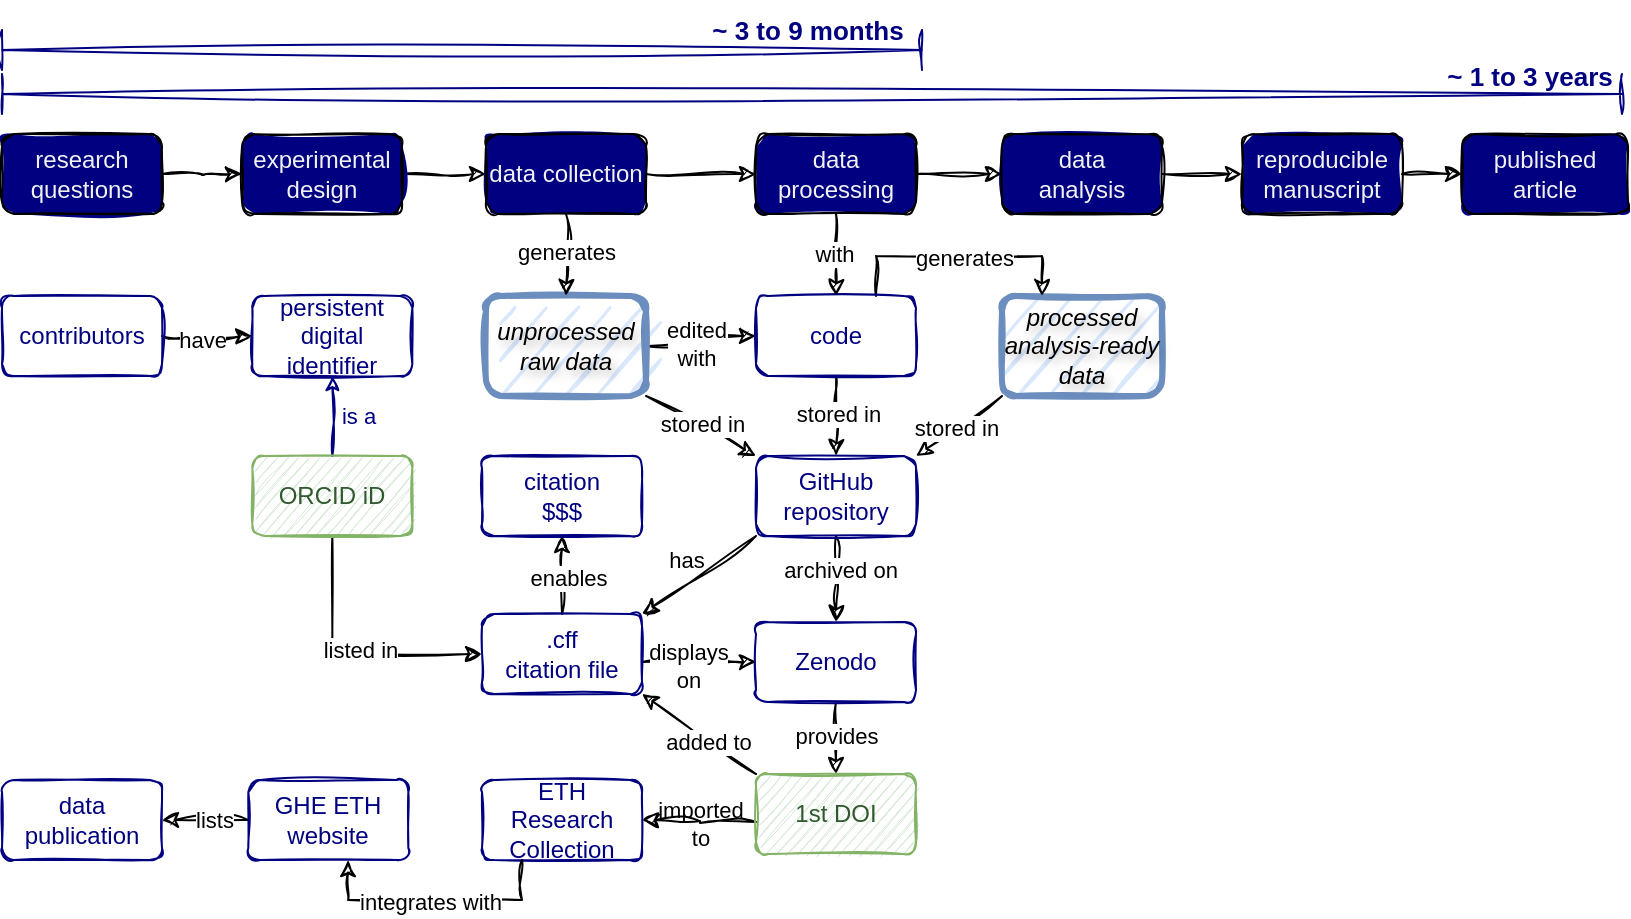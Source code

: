 <mxfile version="24.4.13" type="github">
  <diagram id="C5RBs43oDa-KdzZeNtuy" name="Page-1">
    <mxGraphModel dx="1026" dy="688" grid="1" gridSize="10" guides="1" tooltips="1" connect="1" arrows="1" fold="1" page="1" pageScale="1" pageWidth="827" pageHeight="1169" math="0" shadow="0">
      <root>
        <mxCell id="WIyWlLk6GJQsqaUBKTNV-0" />
        <object label="Step 12: color" id="2JBL8e-sjkAbcdYht8KX-297">
          <mxCell style="" parent="WIyWlLk6GJQsqaUBKTNV-0" visible="0" />
        </object>
        <mxCell id="zMdA1hKnQHKv-oM-DE0g-334" value="&lt;div&gt;GitHub&lt;/div&gt;&lt;div&gt;repository&lt;br&gt;&lt;/div&gt;" style="rounded=1;whiteSpace=wrap;html=1;fontSize=12;fontFamily=Helvetica;fillColor=#fff2cc;sketch=1;labelBackgroundColor=none;strokeColor=#d6b656;fillStyle=solid;" parent="2JBL8e-sjkAbcdYht8KX-297" vertex="1">
          <mxGeometry x="377" y="241" width="80" height="40" as="geometry" />
        </mxCell>
        <mxCell id="zMdA1hKnQHKv-oM-DE0g-335" value="ETH Research Collection" style="rounded=1;whiteSpace=wrap;html=1;fontSize=12;fontFamily=Helvetica;fillColor=#fff2cc;sketch=1;labelBackgroundColor=none;strokeColor=#d6b656;fillStyle=solid;" parent="2JBL8e-sjkAbcdYht8KX-297" vertex="1">
          <mxGeometry x="240" y="403" width="80" height="40" as="geometry" />
        </mxCell>
        <mxCell id="zMdA1hKnQHKv-oM-DE0g-336" value="&lt;div&gt;GHE ETH&lt;/div&gt;&lt;div&gt;website&lt;br&gt;&lt;/div&gt;" style="rounded=1;whiteSpace=wrap;html=1;fontSize=12;fontFamily=Helvetica;fillColor=#fff2cc;sketch=1;labelBackgroundColor=none;strokeColor=#d6b656;fillStyle=solid;" parent="2JBL8e-sjkAbcdYht8KX-297" vertex="1">
          <mxGeometry x="123.17" y="403" width="80" height="40" as="geometry" />
        </mxCell>
        <mxCell id="zMdA1hKnQHKv-oM-DE0g-337" value="Zenodo" style="rounded=1;whiteSpace=wrap;html=1;fontSize=12;fontFamily=Helvetica;fillColor=#fff2cc;sketch=1;labelBackgroundColor=none;strokeColor=#d6b656;fillStyle=solid;" parent="2JBL8e-sjkAbcdYht8KX-297" vertex="1">
          <mxGeometry x="377" y="324" width="80" height="40" as="geometry" />
        </mxCell>
        <mxCell id="lclyw9XXG6ALIdxsrvXb-9" value="&lt;div&gt;GitHub &amp;amp; Zenodo&lt;br&gt;&lt;/div&gt;" style="rounded=1;whiteSpace=wrap;html=1;fontSize=12;fontFamily=Helvetica;fillColor=#fff2cc;sketch=1;labelBackgroundColor=none;strokeColor=#d6b656;fillStyle=solid;" vertex="1" parent="2JBL8e-sjkAbcdYht8KX-297">
          <mxGeometry x="620" y="324" width="80" height="40" as="geometry" />
        </mxCell>
        <mxCell id="lclyw9XXG6ALIdxsrvXb-41" value="data availability statement" style="rounded=1;whiteSpace=wrap;html=1;fontSize=12;fontFamily=Helvetica;fillColor=#fff2cc;sketch=1;labelBackgroundColor=none;strokeColor=#d6b656;fillStyle=solid;" vertex="1" parent="2JBL8e-sjkAbcdYht8KX-297">
          <mxGeometry x="731.5" y="241" width="80" height="40" as="geometry" />
        </mxCell>
        <mxCell id="lclyw9XXG6ALIdxsrvXb-57" value="&lt;div&gt;stand-alone&lt;/div&gt;&lt;div&gt;website&lt;br&gt;&lt;/div&gt;" style="rounded=1;whiteSpace=wrap;html=1;fontSize=12;fontFamily=Helvetica;fillColor=#fff2cc;sketch=1;labelBackgroundColor=none;strokeColor=#d6b656;fillStyle=solid;" vertex="1" parent="2JBL8e-sjkAbcdYht8KX-297">
          <mxGeometry x="500" y="403" width="80" height="40" as="geometry" />
        </mxCell>
        <object label="Step 13: published article" id="lclyw9XXG6ALIdxsrvXb-19">
          <mxCell parent="WIyWlLk6GJQsqaUBKTNV-0" visible="0" />
        </object>
        <mxCell id="lclyw9XXG6ALIdxsrvXb-23" style="edgeStyle=orthogonalEdgeStyle;rounded=0;sketch=1;hachureGap=4;jiggle=2;curveFitting=1;orthogonalLoop=1;jettySize=auto;html=1;exitX=0.25;exitY=1;exitDx=0;exitDy=0;entryX=0.5;entryY=0;entryDx=0;entryDy=0;fontFamily=Helvetica;" edge="1" parent="lclyw9XXG6ALIdxsrvXb-19" target="lclyw9XXG6ALIdxsrvXb-25">
          <mxGeometry relative="1" as="geometry">
            <mxPoint x="750.75" y="120" as="sourcePoint" />
          </mxGeometry>
        </mxCell>
        <mxCell id="lclyw9XXG6ALIdxsrvXb-24" value="&lt;div&gt;receives&lt;/div&gt;" style="edgeLabel;html=1;align=center;verticalAlign=middle;resizable=0;points=[];sketch=1;hachureGap=4;jiggle=2;curveFitting=1;fontFamily=Helvetica;" vertex="1" connectable="0" parent="lclyw9XXG6ALIdxsrvXb-23">
          <mxGeometry x="-0.013" y="-1" relative="1" as="geometry">
            <mxPoint x="1" y="1" as="offset" />
          </mxGeometry>
        </mxCell>
        <mxCell id="lclyw9XXG6ALIdxsrvXb-25" value="&lt;div&gt;&lt;font color=&quot;#30592D&quot;&gt;3rd&lt;br&gt;&lt;/font&gt;&lt;/div&gt;&lt;div&gt;&lt;font color=&quot;#30592D&quot;&gt;DOI&lt;/font&gt;&lt;/div&gt;" style="rounded=1;whiteSpace=wrap;html=1;fontSize=12;fontFamily=Helvetica;fillColor=#d5e8d4;sketch=1;labelBackgroundColor=none;strokeColor=#82b366;" vertex="1" parent="lclyw9XXG6ALIdxsrvXb-19">
          <mxGeometry x="730" y="161" width="40" height="40" as="geometry" />
        </mxCell>
        <mxCell id="lclyw9XXG6ALIdxsrvXb-26" style="edgeStyle=orthogonalEdgeStyle;rounded=0;sketch=1;hachureGap=4;jiggle=2;curveFitting=1;orthogonalLoop=1;jettySize=auto;html=1;exitX=0.75;exitY=1;exitDx=0;exitDy=0;entryX=0.75;entryY=0;entryDx=0;entryDy=0;fontFamily=Helvetica;" edge="1" parent="lclyw9XXG6ALIdxsrvXb-19" target="lclyw9XXG6ALIdxsrvXb-30">
          <mxGeometry relative="1" as="geometry">
            <mxPoint x="792.25" y="120" as="sourcePoint" />
          </mxGeometry>
        </mxCell>
        <mxCell id="lclyw9XXG6ALIdxsrvXb-27" value="requires" style="edgeLabel;html=1;align=center;verticalAlign=middle;resizable=0;points=[];sketch=1;hachureGap=4;jiggle=2;curveFitting=1;fontFamily=Helvetica;" vertex="1" connectable="0" parent="lclyw9XXG6ALIdxsrvXb-26">
          <mxGeometry x="-0.176" y="2" relative="1" as="geometry">
            <mxPoint as="offset" />
          </mxGeometry>
        </mxCell>
        <mxCell id="lclyw9XXG6ALIdxsrvXb-28" value="" style="edgeStyle=orthogonalEdgeStyle;rounded=0;sketch=1;hachureGap=4;jiggle=2;curveFitting=1;orthogonalLoop=1;jettySize=auto;html=1;fontFamily=Helvetica;" edge="1" parent="lclyw9XXG6ALIdxsrvXb-19" source="lclyw9XXG6ALIdxsrvXb-30" target="lclyw9XXG6ALIdxsrvXb-33">
          <mxGeometry relative="1" as="geometry" />
        </mxCell>
        <mxCell id="lclyw9XXG6ALIdxsrvXb-29" value="has" style="edgeLabel;html=1;align=center;verticalAlign=middle;resizable=0;points=[];sketch=1;hachureGap=4;jiggle=2;curveFitting=1;fontFamily=Helvetica;" vertex="1" connectable="0" parent="lclyw9XXG6ALIdxsrvXb-28">
          <mxGeometry x="0.15" y="3" relative="1" as="geometry">
            <mxPoint as="offset" />
          </mxGeometry>
        </mxCell>
        <mxCell id="lclyw9XXG6ALIdxsrvXb-30" value="data availability statement" style="rounded=1;whiteSpace=wrap;html=1;fontSize=12;fontFamily=Helvetica;fillColor=none;sketch=1;labelBackgroundColor=none;strokeColor=#000080;fillStyle=zigzag;fontColor=#000080;" vertex="1" parent="lclyw9XXG6ALIdxsrvXb-19">
          <mxGeometry x="732" y="241" width="80" height="40" as="geometry" />
        </mxCell>
        <mxCell id="lclyw9XXG6ALIdxsrvXb-31" style="edgeStyle=orthogonalEdgeStyle;rounded=0;sketch=1;hachureGap=4;jiggle=2;curveFitting=1;orthogonalLoop=1;jettySize=auto;html=1;exitX=0.5;exitY=1;exitDx=0;exitDy=0;entryX=0.5;entryY=1;entryDx=0;entryDy=0;fontFamily=Architects Daughter;fontSource=https%3A%2F%2Ffonts.googleapis.com%2Fcss%3Ffamily%3DArchitects%2BDaughter;" edge="1" parent="lclyw9XXG6ALIdxsrvXb-19" source="lclyw9XXG6ALIdxsrvXb-33">
          <mxGeometry relative="1" as="geometry">
            <mxPoint x="417" y="440" as="targetPoint" />
            <Array as="points">
              <mxPoint x="770" y="460" />
              <mxPoint x="417" y="460" />
            </Array>
          </mxGeometry>
        </mxCell>
        <mxCell id="lclyw9XXG6ALIdxsrvXb-32" value="to" style="edgeLabel;html=1;align=center;verticalAlign=middle;resizable=0;points=[];sketch=1;hachureGap=4;jiggle=2;curveFitting=1;fontFamily=Helvetica;" vertex="1" connectable="0" parent="lclyw9XXG6ALIdxsrvXb-31">
          <mxGeometry x="-0.791" y="2" relative="1" as="geometry">
            <mxPoint x="9" as="offset" />
          </mxGeometry>
        </mxCell>
        <mxCell id="lclyw9XXG6ALIdxsrvXb-33" value="reference &amp;amp; citation" style="rounded=1;whiteSpace=wrap;html=1;fontSize=12;fontFamily=Helvetica;fillColor=none;sketch=1;labelBackgroundColor=none;strokeColor=#000080;fillStyle=zigzag;fontColor=#000080;" vertex="1" parent="lclyw9XXG6ALIdxsrvXb-19">
          <mxGeometry x="730" y="324" width="80" height="40" as="geometry" />
        </mxCell>
        <mxCell id="lclyw9XXG6ALIdxsrvXb-38" style="edgeStyle=orthogonalEdgeStyle;rounded=0;sketch=1;hachureGap=4;jiggle=2;curveFitting=1;orthogonalLoop=1;jettySize=auto;html=1;exitX=0.5;exitY=1;exitDx=0;exitDy=0;entryX=0.5;entryY=1;entryDx=0;entryDy=0;fontFamily=Architects Daughter;fontSource=https%3A%2F%2Ffonts.googleapis.com%2Fcss%3Ffamily%3DArchitects%2BDaughter;" edge="1" parent="lclyw9XXG6ALIdxsrvXb-19">
          <mxGeometry relative="1" as="geometry">
            <mxPoint x="770" y="364" as="sourcePoint" />
            <mxPoint x="660" y="443" as="targetPoint" />
            <Array as="points">
              <mxPoint x="770" y="460" />
              <mxPoint x="661" y="460" />
            </Array>
          </mxGeometry>
        </mxCell>
        <object label="Step 12: GitHub" id="2JBL8e-sjkAbcdYht8KX-281">
          <mxCell style="" parent="WIyWlLk6GJQsqaUBKTNV-0" visible="0" />
        </object>
        <mxCell id="zMdA1hKnQHKv-oM-DE0g-435" value="&lt;font color=&quot;#30592D&quot;&gt;2nd DOI&lt;/font&gt;" style="rounded=1;whiteSpace=wrap;html=1;fontSize=12;fontFamily=Helvetica;fillColor=#d5e8d4;sketch=1;labelBackgroundColor=none;strokeColor=#82b366;fontColor=#000000;" parent="2JBL8e-sjkAbcdYht8KX-281" vertex="1">
          <mxGeometry x="620" y="403" width="80" height="40" as="geometry" />
        </mxCell>
        <mxCell id="zMdA1hKnQHKv-oM-DE0g-436" value="" style="edgeStyle=orthogonalEdgeStyle;rounded=0;sketch=1;hachureGap=4;jiggle=2;curveFitting=1;orthogonalLoop=1;jettySize=auto;html=1;fontFamily=Helvetica;" parent="2JBL8e-sjkAbcdYht8KX-281" target="zMdA1hKnQHKv-oM-DE0g-435" edge="1">
          <mxGeometry relative="1" as="geometry">
            <mxPoint x="660" y="364" as="sourcePoint" />
          </mxGeometry>
        </mxCell>
        <mxCell id="lclyw9XXG6ALIdxsrvXb-6" value="&lt;font face=&quot;Helvetica&quot;&gt;provides&lt;/font&gt;" style="edgeLabel;html=1;align=center;verticalAlign=middle;resizable=0;points=[];sketch=1;hachureGap=4;jiggle=2;curveFitting=1;fontFamily=Architects Daughter;fontSource=https%3A%2F%2Ffonts.googleapis.com%2Fcss%3Ffamily%3DArchitects%2BDaughter;" vertex="1" connectable="0" parent="zMdA1hKnQHKv-oM-DE0g-436">
          <mxGeometry x="-0.122" y="-1" relative="1" as="geometry">
            <mxPoint as="offset" />
          </mxGeometry>
        </mxCell>
        <mxCell id="lclyw9XXG6ALIdxsrvXb-34" value="&lt;div&gt;GitHub &amp;amp; Zenodo&lt;br&gt;&lt;/div&gt;" style="rounded=1;whiteSpace=wrap;html=1;fontSize=12;fontFamily=Helvetica;fillColor=none;sketch=1;labelBackgroundColor=none;strokeColor=#000080;fillStyle=zigzag;fontColor=#000080;" vertex="1" parent="2JBL8e-sjkAbcdYht8KX-281">
          <mxGeometry x="620" y="324" width="80" height="40" as="geometry" />
        </mxCell>
        <mxCell id="lclyw9XXG6ALIdxsrvXb-35" value="" style="edgeStyle=orthogonalEdgeStyle;rounded=0;sketch=1;hachureGap=4;jiggle=2;curveFitting=1;orthogonalLoop=1;jettySize=auto;html=1;fontFamily=Architects Daughter;fontSource=https%3A%2F%2Ffonts.googleapis.com%2Fcss%3Ffamily%3DArchitects%2BDaughter;" edge="1" parent="2JBL8e-sjkAbcdYht8KX-281">
          <mxGeometry relative="1" as="geometry">
            <mxPoint x="660" y="291" as="sourcePoint" />
            <mxPoint x="660" y="324" as="targetPoint" />
          </mxGeometry>
        </mxCell>
        <mxCell id="lclyw9XXG6ALIdxsrvXb-36" value="&lt;font face=&quot;Helvetica&quot;&gt;published with&lt;/font&gt;" style="edgeLabel;html=1;align=center;verticalAlign=middle;resizable=0;points=[];sketch=1;hachureGap=4;jiggle=2;curveFitting=1;fontFamily=Architects Daughter;fontSource=https%3A%2F%2Ffonts.googleapis.com%2Fcss%3Ffamily%3DArchitects%2BDaughter;" vertex="1" connectable="0" parent="lclyw9XXG6ALIdxsrvXb-35">
          <mxGeometry x="0.277" y="1" relative="1" as="geometry">
            <mxPoint as="offset" />
          </mxGeometry>
        </mxCell>
        <object label="Step 11: final data" id="2JBL8e-sjkAbcdYht8KX-289">
          <mxCell style="" parent="WIyWlLk6GJQsqaUBKTNV-0" visible="0" />
        </object>
        <mxCell id="zMdA1hKnQHKv-oM-DE0g-438" value="" style="edgeStyle=orthogonalEdgeStyle;rounded=0;sketch=1;hachureGap=4;jiggle=2;curveFitting=1;orthogonalLoop=1;jettySize=auto;html=1;fontFamily=Helvetica;" parent="2JBL8e-sjkAbcdYht8KX-289" edge="1">
          <mxGeometry relative="1" as="geometry">
            <mxPoint x="540" y="120" as="sourcePoint" />
            <mxPoint x="540" y="161" as="targetPoint" />
          </mxGeometry>
        </mxCell>
        <mxCell id="zMdA1hKnQHKv-oM-DE0g-439" value="uses" style="edgeLabel;html=1;align=center;verticalAlign=middle;resizable=0;points=[];sketch=1;hachureGap=4;jiggle=2;curveFitting=1;fontFamily=Helvetica;" parent="zMdA1hKnQHKv-oM-DE0g-438" vertex="1" connectable="0">
          <mxGeometry x="-0.2" y="-1" relative="1" as="geometry">
            <mxPoint as="offset" />
          </mxGeometry>
        </mxCell>
        <mxCell id="zMdA1hKnQHKv-oM-DE0g-440" value="" style="edgeStyle=orthogonalEdgeStyle;rounded=0;sketch=1;hachureGap=4;jiggle=2;curveFitting=1;orthogonalLoop=1;jettySize=auto;html=1;fontFamily=Helvetica;" parent="2JBL8e-sjkAbcdYht8KX-289" target="zMdA1hKnQHKv-oM-DE0g-444" edge="1">
          <mxGeometry relative="1" as="geometry">
            <mxPoint x="660" y="120" as="sourcePoint" />
          </mxGeometry>
        </mxCell>
        <mxCell id="zMdA1hKnQHKv-oM-DE0g-441" value="displays" style="edgeLabel;html=1;align=center;verticalAlign=middle;resizable=0;points=[];sketch=1;hachureGap=4;jiggle=2;curveFitting=1;fontFamily=Helvetica;" parent="zMdA1hKnQHKv-oM-DE0g-440" vertex="1" connectable="0">
          <mxGeometry x="-0.067" y="-1" relative="1" as="geometry">
            <mxPoint as="offset" />
          </mxGeometry>
        </mxCell>
        <mxCell id="zMdA1hKnQHKv-oM-DE0g-442" style="edgeStyle=orthogonalEdgeStyle;rounded=0;sketch=1;hachureGap=4;jiggle=2;curveFitting=1;orthogonalLoop=1;jettySize=auto;html=1;exitX=0.75;exitY=1;exitDx=0;exitDy=0;entryX=0.25;entryY=1;entryDx=0;entryDy=0;fontFamily=Helvetica;" parent="2JBL8e-sjkAbcdYht8KX-289" target="zMdA1hKnQHKv-oM-DE0g-444" edge="1">
          <mxGeometry relative="1" as="geometry">
            <mxPoint x="560" y="211" as="sourcePoint" />
            <Array as="points">
              <mxPoint x="560" y="230" />
              <mxPoint x="640" y="230" />
            </Array>
          </mxGeometry>
        </mxCell>
        <mxCell id="zMdA1hKnQHKv-oM-DE0g-443" value="generates" style="edgeLabel;html=1;align=center;verticalAlign=middle;resizable=0;points=[];sketch=1;hachureGap=4;jiggle=2;curveFitting=1;fontFamily=Helvetica;" parent="zMdA1hKnQHKv-oM-DE0g-442" vertex="1" connectable="0">
          <mxGeometry y="1" relative="1" as="geometry">
            <mxPoint x="-5" y="1" as="offset" />
          </mxGeometry>
        </mxCell>
        <mxCell id="lclyw9XXG6ALIdxsrvXb-2" value="" style="edgeStyle=orthogonalEdgeStyle;rounded=0;sketch=1;hachureGap=4;jiggle=2;curveFitting=1;orthogonalLoop=1;jettySize=auto;html=1;fontFamily=Architects Daughter;fontSource=https%3A%2F%2Ffonts.googleapis.com%2Fcss%3Ffamily%3DArchitects%2BDaughter;" edge="1" parent="2JBL8e-sjkAbcdYht8KX-289" source="zMdA1hKnQHKv-oM-DE0g-444" target="zMdA1hKnQHKv-oM-DE0g-445">
          <mxGeometry relative="1" as="geometry" />
        </mxCell>
        <mxCell id="lclyw9XXG6ALIdxsrvXb-3" value="&lt;font face=&quot;Helvetica&quot;&gt;is&lt;/font&gt;" style="edgeLabel;html=1;align=center;verticalAlign=middle;resizable=0;points=[];sketch=1;hachureGap=4;jiggle=2;curveFitting=1;fontFamily=Architects Daughter;fontSource=https%3A%2F%2Ffonts.googleapis.com%2Fcss%3Ffamily%3DArchitects%2BDaughter;" vertex="1" connectable="0" parent="lclyw9XXG6ALIdxsrvXb-2">
          <mxGeometry x="-0.05" y="-1" relative="1" as="geometry">
            <mxPoint as="offset" />
          </mxGeometry>
        </mxCell>
        <mxCell id="zMdA1hKnQHKv-oM-DE0g-444" value="tables &amp;amp; plots &amp;amp; models" style="rounded=1;whiteSpace=wrap;html=1;fontSize=12;fontFamily=Helvetica;fillColor=none;sketch=1;labelBackgroundColor=none;strokeColor=#000080;fillStyle=zigzag;fontColor=#000080;" parent="2JBL8e-sjkAbcdYht8KX-289" vertex="1">
          <mxGeometry x="620" y="161" width="80" height="40" as="geometry" />
        </mxCell>
        <mxCell id="zMdA1hKnQHKv-oM-DE0g-445" value="final data underlying publication" style="rounded=1;whiteSpace=wrap;html=1;strokeWidth=3;fontSize=12;fontFamily=Helvetica;fillColor=#dae8fc;sketch=1;labelBackgroundColor=none;strokeColor=#6c8ebf;fontStyle=2;textShadow=1;" parent="2JBL8e-sjkAbcdYht8KX-289" vertex="1">
          <mxGeometry x="620" y="241" width="80" height="50" as="geometry" />
        </mxCell>
        <object label="Step 10: R data package&#xa;" id="2JBL8e-sjkAbcdYht8KX-261">
          <mxCell style="" parent="WIyWlLk6GJQsqaUBKTNV-0" visible="0" />
        </object>
        <mxCell id="2JBL8e-sjkAbcdYht8KX-264" value="" style="edgeStyle=none;shape=connector;rounded=1;sketch=1;jiggle=2;curveFitting=1;orthogonalLoop=1;jettySize=auto;html=1;labelBackgroundColor=default;strokeColor=#000080;fontFamily=Helvetica;fontSize=11;fontColor=#000080;endArrow=classic;startSize=5;endSize=5;" parent="2JBL8e-sjkAbcdYht8KX-261" edge="1">
          <mxGeometry relative="1" as="geometry">
            <mxPoint x="442" y="570" as="sourcePoint" />
          </mxGeometry>
        </mxCell>
        <mxCell id="2JBL8e-sjkAbcdYht8KX-265" value="&lt;div&gt;integrates&lt;/div&gt;&lt;div&gt;with&lt;br&gt;&lt;/div&gt;" style="edgeLabel;html=1;align=center;verticalAlign=middle;resizable=0;points=[];fontSize=11;fontFamily=Helvetica;fontColor=#000080;" parent="2JBL8e-sjkAbcdYht8KX-264" vertex="1" connectable="0">
          <mxGeometry x="-0.141" y="-3" relative="1" as="geometry">
            <mxPoint y="-23" as="offset" />
          </mxGeometry>
        </mxCell>
        <mxCell id="zMdA1hKnQHKv-oM-DE0g-341" value="" style="edgeStyle=orthogonalEdgeStyle;rounded=0;sketch=1;hachureGap=4;jiggle=2;curveFitting=1;orthogonalLoop=1;jettySize=auto;html=1;fontFamily=Helvetica;" parent="2JBL8e-sjkAbcdYht8KX-261" edge="1">
          <mxGeometry relative="1" as="geometry">
            <mxPoint x="540" y="280" as="sourcePoint" />
          </mxGeometry>
        </mxCell>
        <mxCell id="zMdA1hKnQHKv-oM-DE0g-344" value="" style="edgeStyle=orthogonalEdgeStyle;rounded=0;sketch=1;hachureGap=4;jiggle=2;curveFitting=1;orthogonalLoop=1;jettySize=auto;html=1;fontFamily=Helvetica;" parent="2JBL8e-sjkAbcdYht8KX-261" edge="1">
          <mxGeometry relative="1" as="geometry">
            <mxPoint x="540" y="364" as="sourcePoint" />
          </mxGeometry>
        </mxCell>
        <mxCell id="zMdA1hKnQHKv-oM-DE0g-367" value="" style="edgeStyle=orthogonalEdgeStyle;rounded=0;sketch=1;hachureGap=4;jiggle=2;curveFitting=1;orthogonalLoop=1;jettySize=auto;html=1;fontFamily=Architects Daughter;fontSource=https%3A%2F%2Ffonts.googleapis.com%2Fcss%3Ffamily%3DArchitects%2BDaughter;" parent="2JBL8e-sjkAbcdYht8KX-261" source="zMdA1hKnQHKv-oM-DE0g-358" target="zMdA1hKnQHKv-oM-DE0g-360" edge="1">
          <mxGeometry relative="1" as="geometry" />
        </mxCell>
        <mxCell id="zMdA1hKnQHKv-oM-DE0g-368" value="&lt;font face=&quot;Helvetica&quot;&gt;contains&lt;/font&gt;" style="edgeLabel;html=1;align=center;verticalAlign=middle;resizable=0;points=[];sketch=1;hachureGap=4;jiggle=2;curveFitting=1;fontFamily=Architects Daughter;fontSource=https%3A%2F%2Ffonts.googleapis.com%2Fcss%3Ffamily%3DArchitects%2BDaughter;" parent="zMdA1hKnQHKv-oM-DE0g-367" vertex="1" connectable="0">
          <mxGeometry x="-0.045" y="-4" relative="1" as="geometry">
            <mxPoint as="offset" />
          </mxGeometry>
        </mxCell>
        <mxCell id="zMdA1hKnQHKv-oM-DE0g-358" value="R data package" style="rounded=1;whiteSpace=wrap;html=1;fontSize=12;fontFamily=Helvetica;fillColor=none;sketch=1;labelBackgroundColor=none;strokeColor=#000080;fillStyle=zigzag;fontColor=#000080;" parent="2JBL8e-sjkAbcdYht8KX-261" vertex="1">
          <mxGeometry x="500" y="240" width="80" height="40" as="geometry" />
        </mxCell>
        <mxCell id="zMdA1hKnQHKv-oM-DE0g-369" value="" style="edgeStyle=orthogonalEdgeStyle;rounded=0;sketch=1;hachureGap=4;jiggle=2;curveFitting=1;orthogonalLoop=1;jettySize=auto;html=1;fontFamily=Architects Daughter;fontSource=https%3A%2F%2Ffonts.googleapis.com%2Fcss%3Ffamily%3DArchitects%2BDaughter;" parent="2JBL8e-sjkAbcdYht8KX-261" source="zMdA1hKnQHKv-oM-DE0g-360" target="zMdA1hKnQHKv-oM-DE0g-361" edge="1">
          <mxGeometry relative="1" as="geometry" />
        </mxCell>
        <mxCell id="zMdA1hKnQHKv-oM-DE0g-370" value="&lt;font face=&quot;Helvetica&quot;&gt;published as&lt;br&gt;&lt;/font&gt;" style="edgeLabel;html=1;align=center;verticalAlign=middle;resizable=0;points=[];sketch=1;hachureGap=4;jiggle=2;curveFitting=1;fontFamily=Architects Daughter;fontSource=https%3A%2F%2Ffonts.googleapis.com%2Fcss%3Ffamily%3DArchitects%2BDaughter;" parent="zMdA1hKnQHKv-oM-DE0g-369" vertex="1" connectable="0">
          <mxGeometry x="-0.268" relative="1" as="geometry">
            <mxPoint as="offset" />
          </mxGeometry>
        </mxCell>
        <mxCell id="zMdA1hKnQHKv-oM-DE0g-360" value="&lt;div&gt;metadata&lt;/div&gt;" style="rounded=1;whiteSpace=wrap;html=1;fontSize=12;fontFamily=Helvetica;fillColor=none;sketch=1;labelBackgroundColor=none;strokeColor=#000080;fillStyle=zigzag;fontColor=#000080;" parent="2JBL8e-sjkAbcdYht8KX-261" vertex="1">
          <mxGeometry x="500" y="324" width="80" height="40" as="geometry" />
        </mxCell>
        <mxCell id="zMdA1hKnQHKv-oM-DE0g-361" value="stand-alone&lt;br&gt;&lt;div&gt;website&lt;/div&gt;" style="rounded=1;whiteSpace=wrap;html=1;fontSize=12;fontFamily=Helvetica;fillColor=none;sketch=1;labelBackgroundColor=none;strokeColor=#000080;fillStyle=zigzag;fontColor=#000080;" parent="2JBL8e-sjkAbcdYht8KX-261" vertex="1">
          <mxGeometry x="500" y="403" width="80" height="40" as="geometry" />
        </mxCell>
        <object label="Step 9: ETH collection" id="2JBL8e-sjkAbcdYht8KX-271">
          <mxCell style="" parent="WIyWlLk6GJQsqaUBKTNV-0" />
        </object>
        <mxCell id="zMdA1hKnQHKv-oM-DE0g-416" value="&lt;div&gt;imported&lt;/div&gt;&lt;div&gt;to&lt;br&gt;&lt;/div&gt;" style="edgeLabel;html=1;align=center;verticalAlign=middle;resizable=0;points=[];sketch=1;hachureGap=4;jiggle=2;curveFitting=1;fontFamily=Helvetica;" parent="2JBL8e-sjkAbcdYht8KX-271" vertex="1" connectable="0">
          <mxGeometry x="349.004" y="424.491" as="geometry" />
        </mxCell>
        <mxCell id="zMdA1hKnQHKv-oM-DE0g-417" value="ETH Research Collection" style="rounded=1;whiteSpace=wrap;html=1;fontSize=12;fontFamily=Helvetica;fillColor=none;sketch=1;labelBackgroundColor=none;strokeColor=#000080;fillStyle=zigzag;fontColor=#000080;" parent="2JBL8e-sjkAbcdYht8KX-271" vertex="1">
          <mxGeometry x="240" y="403" width="80" height="40" as="geometry" />
        </mxCell>
        <mxCell id="zMdA1hKnQHKv-oM-DE0g-418" value="" style="edgeStyle=orthogonalEdgeStyle;rounded=0;sketch=1;hachureGap=4;jiggle=2;curveFitting=1;orthogonalLoop=1;jettySize=auto;html=1;fontFamily=Architects Daughter;fontSource=https%3A%2F%2Ffonts.googleapis.com%2Fcss%3Ffamily%3DArchitects%2BDaughter;" parent="2JBL8e-sjkAbcdYht8KX-271" source="zMdA1hKnQHKv-oM-DE0g-420" target="zMdA1hKnQHKv-oM-DE0g-421" edge="1">
          <mxGeometry relative="1" as="geometry" />
        </mxCell>
        <mxCell id="zMdA1hKnQHKv-oM-DE0g-419" value="&lt;font face=&quot;Helvetica&quot;&gt;lists&lt;/font&gt;" style="edgeLabel;html=1;align=center;verticalAlign=middle;resizable=0;points=[];sketch=1;hachureGap=4;jiggle=2;curveFitting=1;fontFamily=Architects Daughter;fontSource=https%3A%2F%2Ffonts.googleapis.com%2Fcss%3Ffamily%3DArchitects%2BDaughter;" parent="zMdA1hKnQHKv-oM-DE0g-418" vertex="1" connectable="0">
          <mxGeometry x="-0.204" relative="1" as="geometry">
            <mxPoint as="offset" />
          </mxGeometry>
        </mxCell>
        <mxCell id="zMdA1hKnQHKv-oM-DE0g-420" value="GHE ETH website" style="rounded=1;whiteSpace=wrap;html=1;fontSize=12;fontFamily=Helvetica;fillColor=none;sketch=1;labelBackgroundColor=none;strokeColor=#000080;fillStyle=zigzag;fontColor=#000080;" parent="2JBL8e-sjkAbcdYht8KX-271" vertex="1">
          <mxGeometry x="123.17" y="403" width="80" height="40" as="geometry" />
        </mxCell>
        <mxCell id="zMdA1hKnQHKv-oM-DE0g-421" value="data publication" style="rounded=1;whiteSpace=wrap;html=1;fontSize=12;fontFamily=Helvetica;fillColor=none;sketch=1;labelBackgroundColor=none;fontColor=#000080;strokeColor=#000080;" parent="2JBL8e-sjkAbcdYht8KX-271" vertex="1">
          <mxGeometry x="-5.684e-14" y="403" width="80" height="40" as="geometry" />
        </mxCell>
        <mxCell id="zMdA1hKnQHKv-oM-DE0g-422" style="edgeStyle=orthogonalEdgeStyle;rounded=0;sketch=1;hachureGap=4;jiggle=2;curveFitting=1;orthogonalLoop=1;jettySize=auto;html=1;exitX=0.25;exitY=1;exitDx=0;exitDy=0;entryX=0.623;entryY=1;entryDx=0;entryDy=0;entryPerimeter=0;fontFamily=Architects Daughter;fontSource=https%3A%2F%2Ffonts.googleapis.com%2Fcss%3Ffamily%3DArchitects%2BDaughter;" parent="2JBL8e-sjkAbcdYht8KX-271" source="zMdA1hKnQHKv-oM-DE0g-417" target="zMdA1hKnQHKv-oM-DE0g-420" edge="1">
          <mxGeometry relative="1" as="geometry" />
        </mxCell>
        <mxCell id="zMdA1hKnQHKv-oM-DE0g-423" value="&lt;font face=&quot;Helvetica&quot;&gt;integrates with&lt;/font&gt;" style="edgeLabel;html=1;align=center;verticalAlign=middle;resizable=0;points=[];sketch=1;hachureGap=4;jiggle=2;curveFitting=1;fontFamily=Architects Daughter;fontSource=https%3A%2F%2Ffonts.googleapis.com%2Fcss%3Ffamily%3DArchitects%2BDaughter;" parent="zMdA1hKnQHKv-oM-DE0g-422" vertex="1" connectable="0">
          <mxGeometry x="0.039" y="1" relative="1" as="geometry">
            <mxPoint as="offset" />
          </mxGeometry>
        </mxCell>
        <mxCell id="zMdA1hKnQHKv-oM-DE0g-424" value="" style="edgeStyle=orthogonalEdgeStyle;rounded=0;sketch=1;hachureGap=4;jiggle=2;curveFitting=1;orthogonalLoop=1;jettySize=auto;html=1;fontFamily=Helvetica;" parent="2JBL8e-sjkAbcdYht8KX-271" edge="1">
          <mxGeometry relative="1" as="geometry">
            <mxPoint x="377" y="424" as="sourcePoint" />
            <mxPoint x="320" y="423" as="targetPoint" />
          </mxGeometry>
        </mxCell>
        <object label="Step 8: Zenodo" id="2JBL8e-sjkAbcdYht8KX-243">
          <mxCell style="" parent="WIyWlLk6GJQsqaUBKTNV-0" />
        </object>
        <mxCell id="zMdA1hKnQHKv-oM-DE0g-163" value="" style="edgeStyle=orthogonalEdgeStyle;rounded=0;sketch=1;hachureGap=4;jiggle=2;curveFitting=1;orthogonalLoop=1;jettySize=auto;html=1;fontFamily=Helvetica;" parent="2JBL8e-sjkAbcdYht8KX-243" edge="1">
          <mxGeometry relative="1" as="geometry">
            <mxPoint x="660" y="291" as="sourcePoint" />
          </mxGeometry>
        </mxCell>
        <mxCell id="zMdA1hKnQHKv-oM-DE0g-104" value="" style="edgeStyle=orthogonalEdgeStyle;rounded=0;sketch=1;hachureGap=4;jiggle=2;curveFitting=1;orthogonalLoop=1;jettySize=auto;html=1;fontFamily=Helvetica;" parent="2JBL8e-sjkAbcdYht8KX-243" edge="1">
          <mxGeometry relative="1" as="geometry">
            <mxPoint x="125.17" y="181" as="targetPoint" />
          </mxGeometry>
        </mxCell>
        <mxCell id="zMdA1hKnQHKv-oM-DE0g-339" value="" style="edgeStyle=orthogonalEdgeStyle;rounded=0;sketch=1;hachureGap=4;jiggle=2;curveFitting=1;orthogonalLoop=1;jettySize=auto;html=1;fontFamily=Architects Daughter;fontSource=https%3A%2F%2Ffonts.googleapis.com%2Fcss%3Ffamily%3DArchitects%2BDaughter;" parent="2JBL8e-sjkAbcdYht8KX-243" source="zMdA1hKnQHKv-oM-DE0g-89" target="zMdA1hKnQHKv-oM-DE0g-330" edge="1">
          <mxGeometry relative="1" as="geometry" />
        </mxCell>
        <mxCell id="zMdA1hKnQHKv-oM-DE0g-340" value="provides" style="edgeLabel;html=1;align=center;verticalAlign=middle;resizable=0;points=[];sketch=1;hachureGap=4;jiggle=2;curveFitting=1;fontFamily=Helvetica;" parent="zMdA1hKnQHKv-oM-DE0g-339" vertex="1" connectable="0">
          <mxGeometry x="0.136" relative="1" as="geometry">
            <mxPoint as="offset" />
          </mxGeometry>
        </mxCell>
        <mxCell id="zMdA1hKnQHKv-oM-DE0g-89" value="Zenodo" style="rounded=1;whiteSpace=wrap;html=1;fontSize=12;fontFamily=Helvetica;fillColor=none;sketch=1;labelBackgroundColor=none;strokeColor=#000080;fillStyle=zigzag;fontColor=#000080;" parent="2JBL8e-sjkAbcdYht8KX-243" vertex="1">
          <mxGeometry x="377" y="324" width="80" height="40" as="geometry" />
        </mxCell>
        <mxCell id="zMdA1hKnQHKv-oM-DE0g-113" value="" style="edgeStyle=orthogonalEdgeStyle;rounded=0;sketch=1;hachureGap=4;jiggle=2;curveFitting=1;orthogonalLoop=1;jettySize=auto;html=1;fontFamily=Helvetica;" parent="2JBL8e-sjkAbcdYht8KX-243" target="zMdA1hKnQHKv-oM-DE0g-89" edge="1">
          <mxGeometry relative="1" as="geometry">
            <mxPoint x="320" y="344" as="sourcePoint" />
          </mxGeometry>
        </mxCell>
        <mxCell id="zMdA1hKnQHKv-oM-DE0g-373" style="edgeStyle=orthogonalEdgeStyle;rounded=0;sketch=1;hachureGap=4;jiggle=2;curveFitting=1;orthogonalLoop=1;jettySize=auto;html=1;exitX=0.25;exitY=1;exitDx=0;exitDy=0;entryX=0.5;entryY=1;entryDx=0;entryDy=0;fontFamily=Architects Daughter;fontSource=https%3A%2F%2Ffonts.googleapis.com%2Fcss%3Ffamily%3DArchitects%2BDaughter;" parent="2JBL8e-sjkAbcdYht8KX-243" edge="1">
          <mxGeometry relative="1" as="geometry">
            <mxPoint x="260" y="443" as="sourcePoint" />
            <Array as="points">
              <mxPoint x="280" y="443" />
              <mxPoint x="280" y="463" />
              <mxPoint x="163" y="463" />
            </Array>
          </mxGeometry>
        </mxCell>
        <mxCell id="zMdA1hKnQHKv-oM-DE0g-185" value="" style="edgeStyle=orthogonalEdgeStyle;rounded=0;sketch=1;hachureGap=4;jiggle=2;curveFitting=1;orthogonalLoop=1;jettySize=auto;html=1;fontFamily=Helvetica;" parent="2JBL8e-sjkAbcdYht8KX-243" edge="1">
          <mxGeometry relative="1" as="geometry">
            <mxPoint x="123.17" y="423" as="sourcePoint" />
          </mxGeometry>
        </mxCell>
        <mxCell id="zMdA1hKnQHKv-oM-DE0g-217" style="edgeStyle=orthogonalEdgeStyle;rounded=0;sketch=1;hachureGap=4;jiggle=2;curveFitting=1;orthogonalLoop=1;jettySize=auto;html=1;exitX=0.25;exitY=1;exitDx=0;exitDy=0;entryX=0.75;entryY=1;entryDx=0;entryDy=0;fontFamily=Helvetica;" parent="2JBL8e-sjkAbcdYht8KX-243" edge="1">
          <mxGeometry relative="1" as="geometry">
            <mxPoint x="260" y="435" as="sourcePoint" />
          </mxGeometry>
        </mxCell>
        <mxCell id="zMdA1hKnQHKv-oM-DE0g-218" value="integrates with" style="edgeLabel;html=1;align=center;verticalAlign=middle;resizable=0;points=[];sketch=1;hachureGap=4;jiggle=2;curveFitting=1;fontFamily=Helvetica;" parent="zMdA1hKnQHKv-oM-DE0g-217" vertex="1" connectable="0">
          <mxGeometry x="-0.115" y="-3" relative="1" as="geometry">
            <mxPoint as="offset" />
          </mxGeometry>
        </mxCell>
        <mxCell id="zMdA1hKnQHKv-oM-DE0g-330" value="&lt;div&gt;&lt;font color=&quot;#30592D&quot;&gt;1st DOI&lt;/font&gt;&lt;/div&gt;" style="rounded=1;whiteSpace=wrap;html=1;fontSize=12;fontFamily=Helvetica;fillColor=#d5e8d4;sketch=1;labelBackgroundColor=none;strokeColor=#82b366;fontColor=#000000;" parent="2JBL8e-sjkAbcdYht8KX-243" vertex="1">
          <mxGeometry x="377" y="400" width="80" height="40" as="geometry" />
        </mxCell>
        <mxCell id="zMdA1hKnQHKv-oM-DE0g-331" value="&lt;div&gt;displays&lt;/div&gt;&lt;div&gt;on&lt;br&gt;&lt;/div&gt;" style="edgeLabel;html=1;align=center;verticalAlign=middle;resizable=0;points=[];sketch=1;hachureGap=4;jiggle=2;curveFitting=1;fontFamily=Helvetica;" parent="2JBL8e-sjkAbcdYht8KX-243" vertex="1" connectable="0">
          <mxGeometry x="342.979" y="345.396" as="geometry" />
        </mxCell>
        <object label="Step 7: citations" id="2JBL8e-sjkAbcdYht8KX-236">
          <mxCell style="" parent="WIyWlLk6GJQsqaUBKTNV-0" />
        </object>
        <mxCell id="zMdA1hKnQHKv-oM-DE0g-323" value="&lt;div&gt;citation&lt;/div&gt;$$$" style="rounded=1;whiteSpace=wrap;html=1;fontSize=12;fontFamily=Helvetica;fillColor=none;sketch=1;labelBackgroundColor=none;strokeColor=#000080;fillStyle=zigzag;fontColor=#000080;" parent="2JBL8e-sjkAbcdYht8KX-236" vertex="1">
          <mxGeometry x="240" y="241" width="80" height="40" as="geometry" />
        </mxCell>
        <object label="Step 6: cff" id="2JBL8e-sjkAbcdYht8KX-225">
          <mxCell style="" parent="WIyWlLk6GJQsqaUBKTNV-0" />
        </object>
        <mxCell id="zMdA1hKnQHKv-oM-DE0g-106" value="" style="edgeStyle=orthogonalEdgeStyle;rounded=0;sketch=1;hachureGap=4;jiggle=2;curveFitting=1;orthogonalLoop=1;jettySize=auto;html=1;fontFamily=Helvetica;" parent="2JBL8e-sjkAbcdYht8KX-225" target="zMdA1hKnQHKv-oM-DE0g-89" edge="1">
          <mxGeometry relative="1" as="geometry">
            <mxPoint x="417" y="281" as="sourcePoint" />
          </mxGeometry>
        </mxCell>
        <mxCell id="lclyw9XXG6ALIdxsrvXb-60" value="&lt;font face=&quot;Helvetica&quot;&gt;archived on&lt;/font&gt;" style="edgeLabel;html=1;align=center;verticalAlign=middle;resizable=0;points=[];sketch=1;hachureGap=4;jiggle=2;curveFitting=1;fontFamily=Architects Daughter;fontSource=https%3A%2F%2Ffonts.googleapis.com%2Fcss%3Ffamily%3DArchitects%2BDaughter;" vertex="1" connectable="0" parent="zMdA1hKnQHKv-oM-DE0g-106">
          <mxGeometry x="-0.218" y="1" relative="1" as="geometry">
            <mxPoint as="offset" />
          </mxGeometry>
        </mxCell>
        <mxCell id="zMdA1hKnQHKv-oM-DE0g-308" value="" style="edgeStyle=none;shape=connector;rounded=1;sketch=1;jiggle=2;curveFitting=1;orthogonalLoop=1;jettySize=auto;html=1;labelBackgroundColor=default;strokeColor=#000080;fontFamily=Helvetica;fontSize=11;fontColor=#000080;endArrow=classic;startSize=5;endSize=5;" parent="2JBL8e-sjkAbcdYht8KX-225" source="zMdA1hKnQHKv-oM-DE0g-312" target="zMdA1hKnQHKv-oM-DE0g-313" edge="1">
          <mxGeometry relative="1" as="geometry" />
        </mxCell>
        <mxCell id="zMdA1hKnQHKv-oM-DE0g-309" value="is a" style="edgeLabel;html=1;align=center;verticalAlign=middle;resizable=0;points=[];fontSize=11;fontFamily=Helvetica;fontColor=#000080;" parent="zMdA1hKnQHKv-oM-DE0g-308" vertex="1" connectable="0">
          <mxGeometry x="0.036" relative="1" as="geometry">
            <mxPoint x="13" as="offset" />
          </mxGeometry>
        </mxCell>
        <mxCell id="lclyw9XXG6ALIdxsrvXb-44" style="edgeStyle=orthogonalEdgeStyle;rounded=0;sketch=1;hachureGap=4;jiggle=2;curveFitting=1;orthogonalLoop=1;jettySize=auto;html=1;exitX=0.5;exitY=1;exitDx=0;exitDy=0;entryX=0;entryY=0.5;entryDx=0;entryDy=0;fontFamily=Architects Daughter;fontSource=https%3A%2F%2Ffonts.googleapis.com%2Fcss%3Ffamily%3DArchitects%2BDaughter;" edge="1" parent="2JBL8e-sjkAbcdYht8KX-225" source="zMdA1hKnQHKv-oM-DE0g-312" target="zMdA1hKnQHKv-oM-DE0g-316">
          <mxGeometry relative="1" as="geometry" />
        </mxCell>
        <mxCell id="lclyw9XXG6ALIdxsrvXb-45" value="&lt;font face=&quot;Helvetica&quot;&gt;listed in&lt;/font&gt;" style="edgeLabel;html=1;align=center;verticalAlign=middle;resizable=0;points=[];sketch=1;hachureGap=4;jiggle=2;curveFitting=1;fontFamily=Architects Daughter;fontSource=https%3A%2F%2Ffonts.googleapis.com%2Fcss%3Ffamily%3DArchitects%2BDaughter;" vertex="1" connectable="0" parent="lclyw9XXG6ALIdxsrvXb-44">
          <mxGeometry x="0.088" y="2" relative="1" as="geometry">
            <mxPoint as="offset" />
          </mxGeometry>
        </mxCell>
        <mxCell id="zMdA1hKnQHKv-oM-DE0g-312" value="&lt;font color=&quot;#30592D&quot;&gt;ORCID iD&lt;/font&gt;" style="rounded=1;whiteSpace=wrap;html=1;fontSize=12;fontFamily=Helvetica;fillColor=#d5e8d4;sketch=1;labelBackgroundColor=none;fontColor=#000000;strokeColor=#82b366;" parent="2JBL8e-sjkAbcdYht8KX-225" vertex="1">
          <mxGeometry x="125.17" y="241" width="80" height="40" as="geometry" />
        </mxCell>
        <mxCell id="zMdA1hKnQHKv-oM-DE0g-313" value="persistent digital identifier" style="rounded=1;whiteSpace=wrap;html=1;fontSize=12;fontFamily=Helvetica;fillColor=none;sketch=1;labelBackgroundColor=none;fontColor=#000080;strokeColor=#000080;" parent="2JBL8e-sjkAbcdYht8KX-225" vertex="1">
          <mxGeometry x="125.17" y="161" width="80" height="40" as="geometry" />
        </mxCell>
        <mxCell id="zMdA1hKnQHKv-oM-DE0g-318" value="" style="edgeStyle=orthogonalEdgeStyle;rounded=0;sketch=1;hachureGap=4;jiggle=2;curveFitting=1;orthogonalLoop=1;jettySize=auto;html=1;fontFamily=Architects Daughter;fontSource=https%3A%2F%2Ffonts.googleapis.com%2Fcss%3Ffamily%3DArchitects%2BDaughter;" parent="2JBL8e-sjkAbcdYht8KX-225" target="zMdA1hKnQHKv-oM-DE0g-313" edge="1">
          <mxGeometry relative="1" as="geometry">
            <mxPoint x="80" y="181" as="sourcePoint" />
          </mxGeometry>
        </mxCell>
        <mxCell id="zMdA1hKnQHKv-oM-DE0g-319" value="have" style="edgeLabel;html=1;align=center;verticalAlign=middle;resizable=0;points=[];sketch=1;hachureGap=4;jiggle=2;curveFitting=1;fontFamily=Helvetica;" parent="zMdA1hKnQHKv-oM-DE0g-318" vertex="1" connectable="0">
          <mxGeometry x="-0.115" y="-1" relative="1" as="geometry">
            <mxPoint as="offset" />
          </mxGeometry>
        </mxCell>
        <mxCell id="lclyw9XXG6ALIdxsrvXb-53" style="edgeStyle=orthogonalEdgeStyle;rounded=0;sketch=1;hachureGap=4;jiggle=2;curveFitting=1;orthogonalLoop=1;jettySize=auto;html=1;exitX=0.5;exitY=0;exitDx=0;exitDy=0;entryX=0.5;entryY=1;entryDx=0;entryDy=0;fontFamily=Architects Daughter;fontSource=https%3A%2F%2Ffonts.googleapis.com%2Fcss%3Ffamily%3DArchitects%2BDaughter;" edge="1" parent="2JBL8e-sjkAbcdYht8KX-225" source="zMdA1hKnQHKv-oM-DE0g-316" target="zMdA1hKnQHKv-oM-DE0g-323">
          <mxGeometry relative="1" as="geometry" />
        </mxCell>
        <mxCell id="lclyw9XXG6ALIdxsrvXb-72" value="&lt;font face=&quot;Helvetica&quot;&gt;enables&lt;/font&gt;" style="edgeLabel;html=1;align=center;verticalAlign=middle;resizable=0;points=[];sketch=1;hachureGap=4;jiggle=2;curveFitting=1;fontFamily=Architects Daughter;fontSource=https%3A%2F%2Ffonts.googleapis.com%2Fcss%3Ffamily%3DArchitects%2BDaughter;" vertex="1" connectable="0" parent="lclyw9XXG6ALIdxsrvXb-53">
          <mxGeometry x="-0.077" y="-3" relative="1" as="geometry">
            <mxPoint as="offset" />
          </mxGeometry>
        </mxCell>
        <mxCell id="zMdA1hKnQHKv-oM-DE0g-316" value="&lt;div&gt;.cff&lt;/div&gt;&lt;div&gt;citation file&lt;br&gt;&lt;/div&gt;" style="rounded=1;whiteSpace=wrap;html=1;fontSize=12;fontFamily=Helvetica;fillColor=none;sketch=1;labelBackgroundColor=none;strokeColor=#000080;fillStyle=zigzag;fontColor=#000080;" parent="2JBL8e-sjkAbcdYht8KX-225" vertex="1">
          <mxGeometry x="240" y="320" width="80" height="40" as="geometry" />
        </mxCell>
        <mxCell id="zMdA1hKnQHKv-oM-DE0g-320" value="contributors" style="rounded=1;whiteSpace=wrap;html=1;fontSize=12;fontFamily=Helvetica;fillColor=none;sketch=1;labelBackgroundColor=none;fontColor=#000080;strokeColor=#000080;" parent="2JBL8e-sjkAbcdYht8KX-225" vertex="1">
          <mxGeometry y="161" width="80" height="40" as="geometry" />
        </mxCell>
        <mxCell id="lclyw9XXG6ALIdxsrvXb-49" value="&lt;font face=&quot;Helvetica&quot;&gt;has&lt;/font&gt;" style="edgeLabel;html=1;align=center;verticalAlign=middle;resizable=0;points=[];sketch=1;hachureGap=4;jiggle=2;curveFitting=1;fontFamily=Architects Daughter;fontSource=https%3A%2F%2Ffonts.googleapis.com%2Fcss%3Ffamily%3DArchitects%2BDaughter;" vertex="1" connectable="0" parent="2JBL8e-sjkAbcdYht8KX-225">
          <mxGeometry x="341.896" y="292.594" as="geometry" />
        </mxCell>
        <mxCell id="lclyw9XXG6ALIdxsrvXb-50" style="rounded=0;sketch=1;hachureGap=4;jiggle=2;curveFitting=1;orthogonalLoop=1;jettySize=auto;html=1;exitX=0;exitY=1;exitDx=0;exitDy=0;entryX=1;entryY=0;entryDx=0;entryDy=0;fontFamily=Architects Daughter;fontSource=https%3A%2F%2Ffonts.googleapis.com%2Fcss%3Ffamily%3DArchitects%2BDaughter;" edge="1" parent="2JBL8e-sjkAbcdYht8KX-225">
          <mxGeometry relative="1" as="geometry">
            <mxPoint x="377" y="281" as="sourcePoint" />
            <mxPoint x="320" y="320" as="targetPoint" />
          </mxGeometry>
        </mxCell>
        <mxCell id="lclyw9XXG6ALIdxsrvXb-54" style="rounded=0;sketch=1;hachureGap=4;jiggle=2;curveFitting=1;orthogonalLoop=1;jettySize=auto;html=1;exitX=0;exitY=0;exitDx=0;exitDy=0;entryX=1;entryY=1;entryDx=0;entryDy=0;fontFamily=Architects Daughter;fontSource=https%3A%2F%2Ffonts.googleapis.com%2Fcss%3Ffamily%3DArchitects%2BDaughter;" edge="1" parent="2JBL8e-sjkAbcdYht8KX-225" source="zMdA1hKnQHKv-oM-DE0g-330" target="zMdA1hKnQHKv-oM-DE0g-316">
          <mxGeometry relative="1" as="geometry" />
        </mxCell>
        <mxCell id="lclyw9XXG6ALIdxsrvXb-55" value="&lt;font face=&quot;Helvetica&quot;&gt;added to&lt;/font&gt;" style="edgeLabel;html=1;align=center;verticalAlign=middle;resizable=0;points=[];sketch=1;hachureGap=4;jiggle=2;curveFitting=1;fontFamily=Architects Daughter;fontSource=https%3A%2F%2Ffonts.googleapis.com%2Fcss%3Ffamily%3DArchitects%2BDaughter;" vertex="1" connectable="0" parent="lclyw9XXG6ALIdxsrvXb-54">
          <mxGeometry x="-0.172" y="1" relative="1" as="geometry">
            <mxPoint as="offset" />
          </mxGeometry>
        </mxCell>
        <object label="Step 5: GitHub" id="2JBL8e-sjkAbcdYht8KX-216">
          <mxCell style="" parent="WIyWlLk6GJQsqaUBKTNV-0" />
        </object>
        <mxCell id="zMdA1hKnQHKv-oM-DE0g-281" style="rounded=0;sketch=1;hachureGap=4;jiggle=2;curveFitting=1;orthogonalLoop=1;jettySize=auto;html=1;exitX=1;exitY=1;exitDx=0;exitDy=0;entryX=0;entryY=0;entryDx=0;entryDy=0;fontFamily=Helvetica;" parent="2JBL8e-sjkAbcdYht8KX-216" target="zMdA1hKnQHKv-oM-DE0g-287" edge="1">
          <mxGeometry relative="1" as="geometry">
            <mxPoint x="322" y="211" as="sourcePoint" />
          </mxGeometry>
        </mxCell>
        <mxCell id="zMdA1hKnQHKv-oM-DE0g-282" value="stored in" style="edgeLabel;html=1;align=center;verticalAlign=middle;resizable=0;points=[];sketch=1;hachureGap=4;jiggle=2;curveFitting=1;fontFamily=Helvetica;" parent="zMdA1hKnQHKv-oM-DE0g-281" vertex="1" connectable="0">
          <mxGeometry x="-0.029" y="1" relative="1" as="geometry">
            <mxPoint as="offset" />
          </mxGeometry>
        </mxCell>
        <mxCell id="zMdA1hKnQHKv-oM-DE0g-283" style="rounded=0;sketch=1;hachureGap=4;jiggle=2;curveFitting=1;orthogonalLoop=1;jettySize=auto;html=1;exitX=0;exitY=1;exitDx=0;exitDy=0;entryX=1;entryY=0;entryDx=0;entryDy=0;fontFamily=Helvetica;" parent="2JBL8e-sjkAbcdYht8KX-216" target="zMdA1hKnQHKv-oM-DE0g-287" edge="1">
          <mxGeometry relative="1" as="geometry">
            <mxPoint x="500" y="211" as="sourcePoint" />
          </mxGeometry>
        </mxCell>
        <mxCell id="zMdA1hKnQHKv-oM-DE0g-284" value="stored in" style="edgeLabel;html=1;align=center;verticalAlign=middle;resizable=0;points=[];sketch=1;hachureGap=4;jiggle=2;curveFitting=1;fontFamily=Helvetica;" parent="zMdA1hKnQHKv-oM-DE0g-283" vertex="1" connectable="0">
          <mxGeometry x="0.071" relative="1" as="geometry">
            <mxPoint as="offset" />
          </mxGeometry>
        </mxCell>
        <mxCell id="zMdA1hKnQHKv-oM-DE0g-285" value="" style="edgeStyle=orthogonalEdgeStyle;rounded=0;sketch=1;hachureGap=4;jiggle=2;curveFitting=1;orthogonalLoop=1;jettySize=auto;html=1;fontFamily=Helvetica;" parent="2JBL8e-sjkAbcdYht8KX-216" target="zMdA1hKnQHKv-oM-DE0g-287" edge="1">
          <mxGeometry relative="1" as="geometry">
            <mxPoint x="417" y="201" as="sourcePoint" />
          </mxGeometry>
        </mxCell>
        <mxCell id="zMdA1hKnQHKv-oM-DE0g-286" value="stored in" style="edgeLabel;html=1;align=center;verticalAlign=middle;resizable=0;points=[];sketch=1;hachureGap=4;jiggle=2;curveFitting=1;fontFamily=Helvetica;" parent="zMdA1hKnQHKv-oM-DE0g-285" vertex="1" connectable="0">
          <mxGeometry x="-0.05" relative="1" as="geometry">
            <mxPoint as="offset" />
          </mxGeometry>
        </mxCell>
        <mxCell id="zMdA1hKnQHKv-oM-DE0g-365" value="" style="edgeStyle=orthogonalEdgeStyle;rounded=0;sketch=1;hachureGap=4;jiggle=2;curveFitting=1;orthogonalLoop=1;jettySize=auto;html=1;fontFamily=Architects Daughter;fontSource=https%3A%2F%2Ffonts.googleapis.com%2Fcss%3Ffamily%3DArchitects%2BDaughter;" parent="2JBL8e-sjkAbcdYht8KX-216" source="zMdA1hKnQHKv-oM-DE0g-287" target="zMdA1hKnQHKv-oM-DE0g-358" edge="1">
          <mxGeometry relative="1" as="geometry" />
        </mxCell>
        <mxCell id="zMdA1hKnQHKv-oM-DE0g-366" value="&lt;font face=&quot;Helvetica&quot;&gt;hosts&lt;/font&gt;" style="edgeLabel;html=1;align=center;verticalAlign=middle;resizable=0;points=[];sketch=1;hachureGap=4;jiggle=2;curveFitting=1;fontFamily=Architects Daughter;fontSource=https%3A%2F%2Ffonts.googleapis.com%2Fcss%3Ffamily%3DArchitects%2BDaughter;" parent="zMdA1hKnQHKv-oM-DE0g-365" vertex="1" connectable="0">
          <mxGeometry x="-0.209" y="-2" relative="1" as="geometry">
            <mxPoint as="offset" />
          </mxGeometry>
        </mxCell>
        <mxCell id="zMdA1hKnQHKv-oM-DE0g-287" value="&lt;div&gt;GitHub&lt;/div&gt;&lt;div&gt;repository&lt;/div&gt;" style="rounded=1;whiteSpace=wrap;html=1;fontSize=12;fontFamily=Helvetica;fillColor=none;sketch=1;labelBackgroundColor=none;strokeColor=#000080;fillStyle=zigzag;fontColor=#000080;" parent="2JBL8e-sjkAbcdYht8KX-216" vertex="1">
          <mxGeometry x="377" y="241" width="80" height="40" as="geometry" />
        </mxCell>
        <object label="Step 4: data processing" id="lclyw9XXG6ALIdxsrvXb-61">
          <mxCell parent="WIyWlLk6GJQsqaUBKTNV-0" />
        </object>
        <mxCell id="lclyw9XXG6ALIdxsrvXb-62" value="" style="edgeStyle=orthogonalEdgeStyle;rounded=0;sketch=1;hachureGap=4;jiggle=2;curveFitting=1;orthogonalLoop=1;jettySize=auto;html=1;fontFamily=Helvetica;" edge="1" parent="lclyw9XXG6ALIdxsrvXb-61" target="lclyw9XXG6ALIdxsrvXb-67">
          <mxGeometry relative="1" as="geometry">
            <mxPoint x="322" y="186" as="sourcePoint" />
          </mxGeometry>
        </mxCell>
        <mxCell id="lclyw9XXG6ALIdxsrvXb-63" value="&lt;div&gt;edited&lt;/div&gt;&lt;div&gt;with&lt;br&gt;&lt;/div&gt;" style="edgeLabel;html=1;align=center;verticalAlign=middle;resizable=0;points=[];sketch=1;hachureGap=4;jiggle=2;curveFitting=1;fontFamily=Helvetica;" vertex="1" connectable="0" parent="lclyw9XXG6ALIdxsrvXb-62">
          <mxGeometry x="-0.018" y="-5" relative="1" as="geometry">
            <mxPoint x="-8" as="offset" />
          </mxGeometry>
        </mxCell>
        <mxCell id="lclyw9XXG6ALIdxsrvXb-64" value="&lt;div&gt;&lt;span&gt;&lt;i&gt;processed&lt;/i&gt;&lt;/span&gt;&lt;/div&gt;&lt;div&gt;&lt;span&gt;&lt;i&gt;analysis-ready data&lt;br&gt;&lt;/i&gt;&lt;/span&gt;&lt;/div&gt;" style="rounded=1;whiteSpace=wrap;html=1;strokeWidth=3;fontSize=12;fontFamily=Helvetica;fillColor=#dae8fc;sketch=1;labelBackgroundColor=none;strokeColor=#6c8ebf;fontStyle=0;textShadow=1;" vertex="1" parent="lclyw9XXG6ALIdxsrvXb-61">
          <mxGeometry x="500" y="161" width="80" height="50" as="geometry" />
        </mxCell>
        <mxCell id="lclyw9XXG6ALIdxsrvXb-65" style="edgeStyle=orthogonalEdgeStyle;rounded=0;sketch=1;hachureGap=4;jiggle=2;curveFitting=1;orthogonalLoop=1;jettySize=auto;html=1;exitX=0.75;exitY=0;exitDx=0;exitDy=0;entryX=0.25;entryY=0;entryDx=0;entryDy=0;fontFamily=Helvetica;" edge="1" parent="lclyw9XXG6ALIdxsrvXb-61" source="lclyw9XXG6ALIdxsrvXb-67" target="lclyw9XXG6ALIdxsrvXb-64">
          <mxGeometry relative="1" as="geometry" />
        </mxCell>
        <mxCell id="lclyw9XXG6ALIdxsrvXb-66" value="generates" style="edgeLabel;html=1;align=center;verticalAlign=middle;resizable=0;points=[];sketch=1;hachureGap=4;jiggle=2;curveFitting=1;fontFamily=Helvetica;" vertex="1" connectable="0" parent="lclyw9XXG6ALIdxsrvXb-65">
          <mxGeometry x="0.035" y="-1" relative="1" as="geometry">
            <mxPoint as="offset" />
          </mxGeometry>
        </mxCell>
        <mxCell id="lclyw9XXG6ALIdxsrvXb-67" value="code" style="rounded=1;whiteSpace=wrap;html=1;fontSize=12;fontFamily=Helvetica;fillColor=none;sketch=1;labelBackgroundColor=none;fontColor=#000080;strokeColor=#000080;" vertex="1" parent="lclyw9XXG6ALIdxsrvXb-61">
          <mxGeometry x="377" y="161" width="80" height="40" as="geometry" />
        </mxCell>
        <mxCell id="lclyw9XXG6ALIdxsrvXb-68" value="" style="edgeStyle=orthogonalEdgeStyle;rounded=0;sketch=1;hachureGap=4;jiggle=2;curveFitting=1;orthogonalLoop=1;jettySize=auto;html=1;fontFamily=Helvetica;" edge="1" parent="lclyw9XXG6ALIdxsrvXb-61" target="lclyw9XXG6ALIdxsrvXb-67">
          <mxGeometry relative="1" as="geometry">
            <mxPoint x="417" y="120" as="sourcePoint" />
          </mxGeometry>
        </mxCell>
        <mxCell id="lclyw9XXG6ALIdxsrvXb-69" value="with" style="edgeLabel;html=1;align=center;verticalAlign=middle;resizable=0;points=[];sketch=1;hachureGap=4;jiggle=2;curveFitting=1;fontFamily=Helvetica;" vertex="1" connectable="0" parent="lclyw9XXG6ALIdxsrvXb-68">
          <mxGeometry x="-0.033" y="-2" relative="1" as="geometry">
            <mxPoint as="offset" />
          </mxGeometry>
        </mxCell>
        <mxCell id="lclyw9XXG6ALIdxsrvXb-70" style="edgeStyle=orthogonalEdgeStyle;rounded=0;sketch=1;hachureGap=4;jiggle=2;curveFitting=1;orthogonalLoop=1;jettySize=auto;html=1;exitX=1;exitY=0.5;exitDx=0;exitDy=0;entryX=0;entryY=0.5;entryDx=0;entryDy=0;fontFamily=Architects Daughter;fontSource=https%3A%2F%2Ffonts.googleapis.com%2Fcss%3Ffamily%3DArchitects%2BDaughter;" edge="1" parent="lclyw9XXG6ALIdxsrvXb-61">
          <mxGeometry relative="1" as="geometry">
            <mxPoint x="322" y="100" as="sourcePoint" />
            <mxPoint x="377" y="100" as="targetPoint" />
          </mxGeometry>
        </mxCell>
        <object label="Step 3: data collection" id="zMdA1hKnQHKv-oM-DE0g-248">
          <mxCell parent="WIyWlLk6GJQsqaUBKTNV-0" />
        </object>
        <mxCell id="zMdA1hKnQHKv-oM-DE0g-249" value="&lt;span&gt;&lt;i&gt;unprocessed&lt;/i&gt;&lt;/span&gt;&lt;br&gt;&lt;div&gt;&lt;span&gt;&lt;i&gt;raw data&lt;/i&gt;&lt;/span&gt;&lt;/div&gt;" style="rounded=1;whiteSpace=wrap;html=1;strokeWidth=3;fontSize=12;fontFamily=Helvetica;fillColor=#dae8fc;sketch=1;labelBackgroundColor=none;strokeColor=#6c8ebf;fontStyle=0;textShadow=1;" parent="zMdA1hKnQHKv-oM-DE0g-248" vertex="1">
          <mxGeometry x="242" y="161" width="80" height="50" as="geometry" />
        </mxCell>
        <mxCell id="zMdA1hKnQHKv-oM-DE0g-250" value="" style="edgeStyle=orthogonalEdgeStyle;rounded=0;sketch=1;hachureGap=4;jiggle=2;curveFitting=1;orthogonalLoop=1;jettySize=auto;html=1;fontFamily=Helvetica;" parent="zMdA1hKnQHKv-oM-DE0g-248" target="zMdA1hKnQHKv-oM-DE0g-249" edge="1">
          <mxGeometry relative="1" as="geometry">
            <mxPoint x="282" y="120" as="sourcePoint" />
          </mxGeometry>
        </mxCell>
        <mxCell id="zMdA1hKnQHKv-oM-DE0g-251" value="generates" style="edgeLabel;html=1;align=center;verticalAlign=middle;resizable=0;points=[];sketch=1;hachureGap=4;jiggle=2;curveFitting=1;fontFamily=Helvetica;" parent="zMdA1hKnQHKv-oM-DE0g-250" vertex="1" connectable="0">
          <mxGeometry x="-0.12" y="-1" relative="1" as="geometry">
            <mxPoint as="offset" />
          </mxGeometry>
        </mxCell>
        <mxCell id="lclyw9XXG6ALIdxsrvXb-42" style="edgeStyle=orthogonalEdgeStyle;rounded=0;sketch=1;hachureGap=4;jiggle=2;curveFitting=1;orthogonalLoop=1;jettySize=auto;html=1;exitX=1;exitY=0.5;exitDx=0;exitDy=0;fontFamily=Architects Daughter;fontSource=https%3A%2F%2Ffonts.googleapis.com%2Fcss%3Ffamily%3DArchitects%2BDaughter;" edge="1" parent="zMdA1hKnQHKv-oM-DE0g-248">
          <mxGeometry relative="1" as="geometry">
            <mxPoint x="80" y="100" as="sourcePoint" />
            <mxPoint x="120" y="100" as="targetPoint" />
          </mxGeometry>
        </mxCell>
        <mxCell id="lclyw9XXG6ALIdxsrvXb-43" style="edgeStyle=orthogonalEdgeStyle;rounded=0;sketch=1;hachureGap=4;jiggle=2;curveFitting=1;orthogonalLoop=1;jettySize=auto;html=1;exitX=1;exitY=0.5;exitDx=0;exitDy=0;entryX=0;entryY=0.5;entryDx=0;entryDy=0;fontFamily=Architects Daughter;fontSource=https%3A%2F%2Ffonts.googleapis.com%2Fcss%3Ffamily%3DArchitects%2BDaughter;" edge="1" parent="zMdA1hKnQHKv-oM-DE0g-248">
          <mxGeometry relative="1" as="geometry">
            <mxPoint x="200" y="100" as="sourcePoint" />
            <mxPoint x="242" y="100" as="targetPoint" />
          </mxGeometry>
        </mxCell>
        <object label="Step 2 - Timeline" id="2JBL8e-sjkAbcdYht8KX-194">
          <mxCell style="" parent="WIyWlLk6GJQsqaUBKTNV-0" />
        </object>
        <mxCell id="zMdA1hKnQHKv-oM-DE0g-244" value="" style="shape=crossbar;whiteSpace=wrap;html=1;rounded=1;strokeColor=#000080;fontFamily=Helvetica;fontSize=11;fontColor=default;labelBackgroundColor=default;endArrow=classic;endSize=5;startSize=5;sketch=1;curveFitting=1;jiggle=2;" parent="2JBL8e-sjkAbcdYht8KX-194" vertex="1">
          <mxGeometry y="50" width="810" height="20" as="geometry" />
        </mxCell>
        <mxCell id="zMdA1hKnQHKv-oM-DE0g-245" value="" style="shape=crossbar;whiteSpace=wrap;html=1;rounded=1;strokeColor=#000080;fontFamily=Helvetica;fontSize=11;fontColor=default;labelBackgroundColor=default;endArrow=classic;endSize=5;startSize=5;sketch=1;curveFitting=1;jiggle=2;shadow=0;" parent="2JBL8e-sjkAbcdYht8KX-194" vertex="1">
          <mxGeometry y="28" width="460" height="20" as="geometry" />
        </mxCell>
        <mxCell id="zMdA1hKnQHKv-oM-DE0g-246" value="~ 1 to 3 years" style="text;html=1;strokeColor=none;fillColor=none;align=center;verticalAlign=middle;whiteSpace=wrap;rounded=0;fontSize=13;fontFamily=Helvetica;fontColor=#000080;fontStyle=1" parent="2JBL8e-sjkAbcdYht8KX-194" vertex="1">
          <mxGeometry x="715" y="36" width="98" height="30" as="geometry" />
        </mxCell>
        <mxCell id="zMdA1hKnQHKv-oM-DE0g-247" value="~ 3 to 9 months" style="text;html=1;strokeColor=none;fillColor=none;align=center;verticalAlign=middle;whiteSpace=wrap;rounded=0;fontSize=13;fontFamily=Helvetica;fontColor=#000080;fontStyle=1" parent="2JBL8e-sjkAbcdYht8KX-194" vertex="1">
          <mxGeometry x="343" y="13" width="120" height="30" as="geometry" />
        </mxCell>
        <object label="Step 1 - Publication workflow" id="2JBL8e-sjkAbcdYht8KX-180">
          <mxCell style="" parent="WIyWlLk6GJQsqaUBKTNV-0" />
        </object>
        <mxCell id="zMdA1hKnQHKv-oM-DE0g-232" value="&lt;span&gt;&lt;span&gt;research questions&lt;/span&gt;&lt;/span&gt;" style="rounded=1;whiteSpace=wrap;html=1;strokeWidth=1;fontSize=12;fontFamily=Helvetica;fillColor=#000080;sketch=1;labelBackgroundColor=none;fontColor=#F2F2F2;strokeColor=default;fontStyle=0;fillStyle=solid;" parent="2JBL8e-sjkAbcdYht8KX-180" vertex="1">
          <mxGeometry y="80" width="80" height="40" as="geometry" />
        </mxCell>
        <mxCell id="zMdA1hKnQHKv-oM-DE0g-234" value="&lt;div&gt;&lt;span&gt;&lt;span&gt;experimental&lt;/span&gt;&lt;/span&gt;&lt;/div&gt;&lt;div&gt;&lt;span&gt;&lt;span&gt;design&lt;br&gt;&lt;/span&gt;&lt;/span&gt;&lt;/div&gt;" style="rounded=1;whiteSpace=wrap;html=1;strokeWidth=1;fontSize=12;fontFamily=Helvetica;fillColor=#000080;sketch=1;labelBackgroundColor=none;fontColor=#F2F2F2;strokeColor=default;fontStyle=0;fillStyle=solid;" parent="2JBL8e-sjkAbcdYht8KX-180" vertex="1">
          <mxGeometry x="120" y="80" width="80" height="40" as="geometry" />
        </mxCell>
        <mxCell id="zMdA1hKnQHKv-oM-DE0g-235" style="edgeStyle=orthogonalEdgeStyle;rounded=0;sketch=1;hachureGap=4;jiggle=2;curveFitting=1;orthogonalLoop=1;jettySize=auto;html=1;exitX=1;exitY=0.5;exitDx=0;exitDy=0;entryX=0;entryY=0.5;entryDx=0;entryDy=0;fontFamily=Architects Daughter;fontSource=https%3A%2F%2Ffonts.googleapis.com%2Fcss%3Ffamily%3DArchitects%2BDaughter;" parent="2JBL8e-sjkAbcdYht8KX-180" source="zMdA1hKnQHKv-oM-DE0g-236" target="zMdA1hKnQHKv-oM-DE0g-238" edge="1">
          <mxGeometry relative="1" as="geometry" />
        </mxCell>
        <mxCell id="zMdA1hKnQHKv-oM-DE0g-236" value="&lt;div&gt;&lt;span&gt;&lt;span&gt;data&lt;br&gt;&lt;/span&gt;&lt;/span&gt;&lt;/div&gt;&lt;div&gt;&lt;span&gt;&lt;span&gt;analysis&lt;/span&gt;&lt;/span&gt;&lt;/div&gt;" style="rounded=1;whiteSpace=wrap;html=1;strokeWidth=1;fontSize=12;fontFamily=Helvetica;fillColor=#000080;sketch=1;labelBackgroundColor=none;fontColor=#F2F2F2;strokeColor=default;fontStyle=0;fillStyle=solid;" parent="2JBL8e-sjkAbcdYht8KX-180" vertex="1">
          <mxGeometry x="500" y="80" width="80" height="40" as="geometry" />
        </mxCell>
        <mxCell id="zMdA1hKnQHKv-oM-DE0g-237" style="edgeStyle=orthogonalEdgeStyle;rounded=0;sketch=1;hachureGap=4;jiggle=2;curveFitting=1;orthogonalLoop=1;jettySize=auto;html=1;exitX=1;exitY=0.5;exitDx=0;exitDy=0;entryX=0;entryY=0.5;entryDx=0;entryDy=0;fontFamily=Architects Daughter;fontSource=https%3A%2F%2Ffonts.googleapis.com%2Fcss%3Ffamily%3DArchitects%2BDaughter;" parent="2JBL8e-sjkAbcdYht8KX-180" source="zMdA1hKnQHKv-oM-DE0g-238" target="zMdA1hKnQHKv-oM-DE0g-239" edge="1">
          <mxGeometry relative="1" as="geometry" />
        </mxCell>
        <mxCell id="zMdA1hKnQHKv-oM-DE0g-238" value="&lt;div&gt;reproducible&lt;br&gt;&lt;/div&gt;&lt;div&gt;manuscript&lt;/div&gt;" style="rounded=1;whiteSpace=wrap;html=1;strokeWidth=1;fontSize=12;fontFamily=Helvetica;fillColor=#000080;sketch=1;labelBackgroundColor=none;fontColor=#F2F2F2;strokeColor=default;fontStyle=0;fillStyle=solid;" parent="2JBL8e-sjkAbcdYht8KX-180" vertex="1">
          <mxGeometry x="620" y="80" width="80" height="40" as="geometry" />
        </mxCell>
        <mxCell id="zMdA1hKnQHKv-oM-DE0g-239" value="&lt;span&gt;&lt;span&gt;published&lt;/span&gt;&lt;/span&gt;&lt;br&gt;&lt;div&gt;&lt;span&gt;&lt;span&gt;article&lt;/span&gt;&lt;/span&gt;&lt;/div&gt;" style="rounded=1;whiteSpace=wrap;html=1;strokeWidth=1;fontSize=12;fontFamily=Helvetica;fillColor=#000080;sketch=1;labelBackgroundColor=none;fontColor=#F2F2F2;strokeColor=default;fontStyle=0;fillStyle=solid;" parent="2JBL8e-sjkAbcdYht8KX-180" vertex="1">
          <mxGeometry x="730" y="80" width="83" height="40" as="geometry" />
        </mxCell>
        <mxCell id="zMdA1hKnQHKv-oM-DE0g-241" value="&lt;span&gt;&lt;span&gt;data collection&lt;br&gt;&lt;/span&gt;&lt;/span&gt;" style="rounded=1;whiteSpace=wrap;html=1;strokeWidth=1;fontSize=12;fontFamily=Helvetica;fillColor=#000080;sketch=1;labelBackgroundColor=none;fontColor=#F2F2F2;strokeColor=default;fontStyle=0;fillStyle=solid;" parent="2JBL8e-sjkAbcdYht8KX-180" vertex="1">
          <mxGeometry x="242" y="80" width="80" height="40" as="geometry" />
        </mxCell>
        <mxCell id="zMdA1hKnQHKv-oM-DE0g-242" style="edgeStyle=orthogonalEdgeStyle;rounded=0;sketch=1;hachureGap=4;jiggle=2;curveFitting=1;orthogonalLoop=1;jettySize=auto;html=1;exitX=1;exitY=0.5;exitDx=0;exitDy=0;entryX=0;entryY=0.5;entryDx=0;entryDy=0;fontFamily=Architects Daughter;fontSource=https%3A%2F%2Ffonts.googleapis.com%2Fcss%3Ffamily%3DArchitects%2BDaughter;" parent="2JBL8e-sjkAbcdYht8KX-180" source="zMdA1hKnQHKv-oM-DE0g-243" target="zMdA1hKnQHKv-oM-DE0g-236" edge="1">
          <mxGeometry relative="1" as="geometry" />
        </mxCell>
        <mxCell id="zMdA1hKnQHKv-oM-DE0g-243" value="&lt;div&gt;&lt;span&gt;&lt;span&gt;data&lt;/span&gt;&lt;/span&gt;&lt;/div&gt;&lt;div&gt;&lt;span&gt;&lt;span&gt;processing&lt;br&gt;&lt;/span&gt;&lt;/span&gt;&lt;/div&gt;" style="rounded=1;whiteSpace=wrap;html=1;strokeWidth=1;fontSize=12;fontFamily=Helvetica;fillColor=#000080;sketch=1;labelBackgroundColor=none;fontColor=#F2F2F2;strokeColor=default;fontStyle=0;fillStyle=solid;" parent="2JBL8e-sjkAbcdYht8KX-180" vertex="1">
          <mxGeometry x="377" y="80" width="80" height="40" as="geometry" />
        </mxCell>
      </root>
    </mxGraphModel>
  </diagram>
</mxfile>
